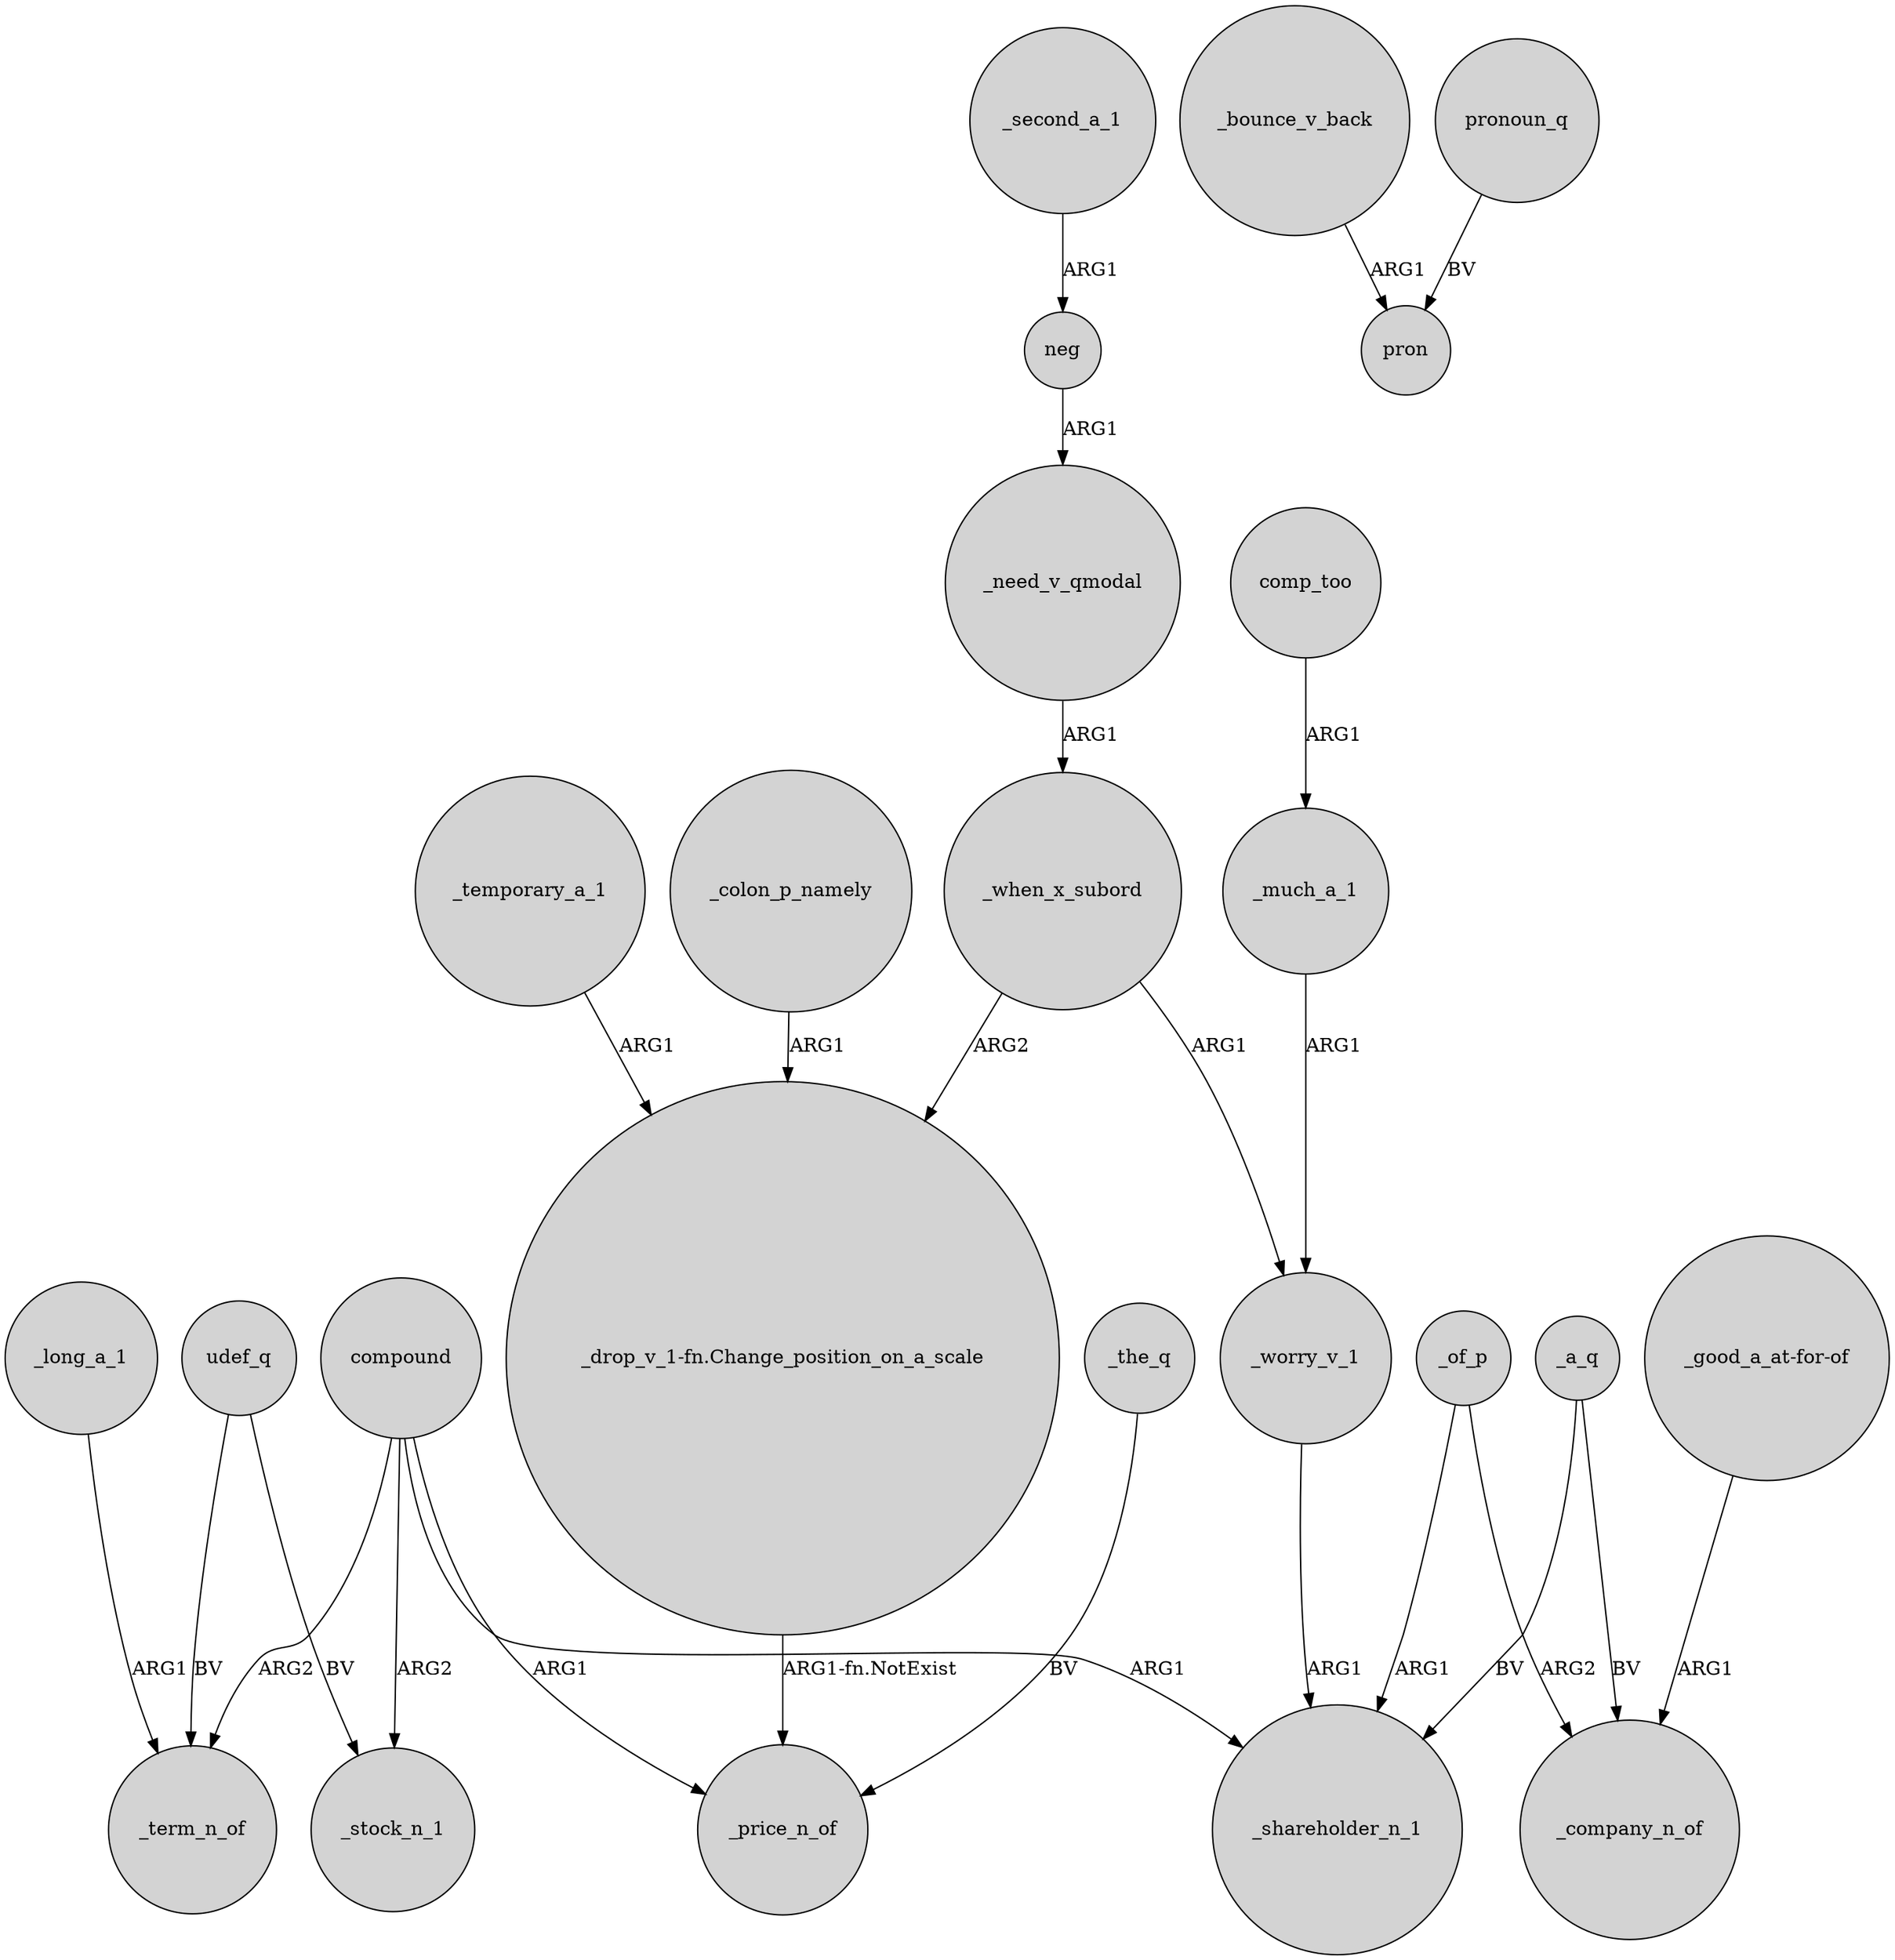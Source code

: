 digraph {
	node [shape=circle style=filled]
	_need_v_qmodal -> _when_x_subord [label=ARG1]
	_bounce_v_back -> pron [label=ARG1]
	_worry_v_1 -> _shareholder_n_1 [label=ARG1]
	compound -> _term_n_of [label=ARG2]
	_temporary_a_1 -> "_drop_v_1-fn.Change_position_on_a_scale" [label=ARG1]
	neg -> _need_v_qmodal [label=ARG1]
	_of_p -> _shareholder_n_1 [label=ARG1]
	comp_too -> _much_a_1 [label=ARG1]
	_the_q -> _price_n_of [label=BV]
	compound -> _stock_n_1 [label=ARG2]
	pronoun_q -> pron [label=BV]
	udef_q -> _stock_n_1 [label=BV]
	_much_a_1 -> _worry_v_1 [label=ARG1]
	udef_q -> _term_n_of [label=BV]
	_when_x_subord -> _worry_v_1 [label=ARG1]
	_a_q -> _company_n_of [label=BV]
	_a_q -> _shareholder_n_1 [label=BV]
	_when_x_subord -> "_drop_v_1-fn.Change_position_on_a_scale" [label=ARG2]
	"_drop_v_1-fn.Change_position_on_a_scale" -> _price_n_of [label="ARG1-fn.NotExist"]
	compound -> _shareholder_n_1 [label=ARG1]
	compound -> _price_n_of [label=ARG1]
	_second_a_1 -> neg [label=ARG1]
	_colon_p_namely -> "_drop_v_1-fn.Change_position_on_a_scale" [label=ARG1]
	"_good_a_at-for-of" -> _company_n_of [label=ARG1]
	_of_p -> _company_n_of [label=ARG2]
	_long_a_1 -> _term_n_of [label=ARG1]
}
